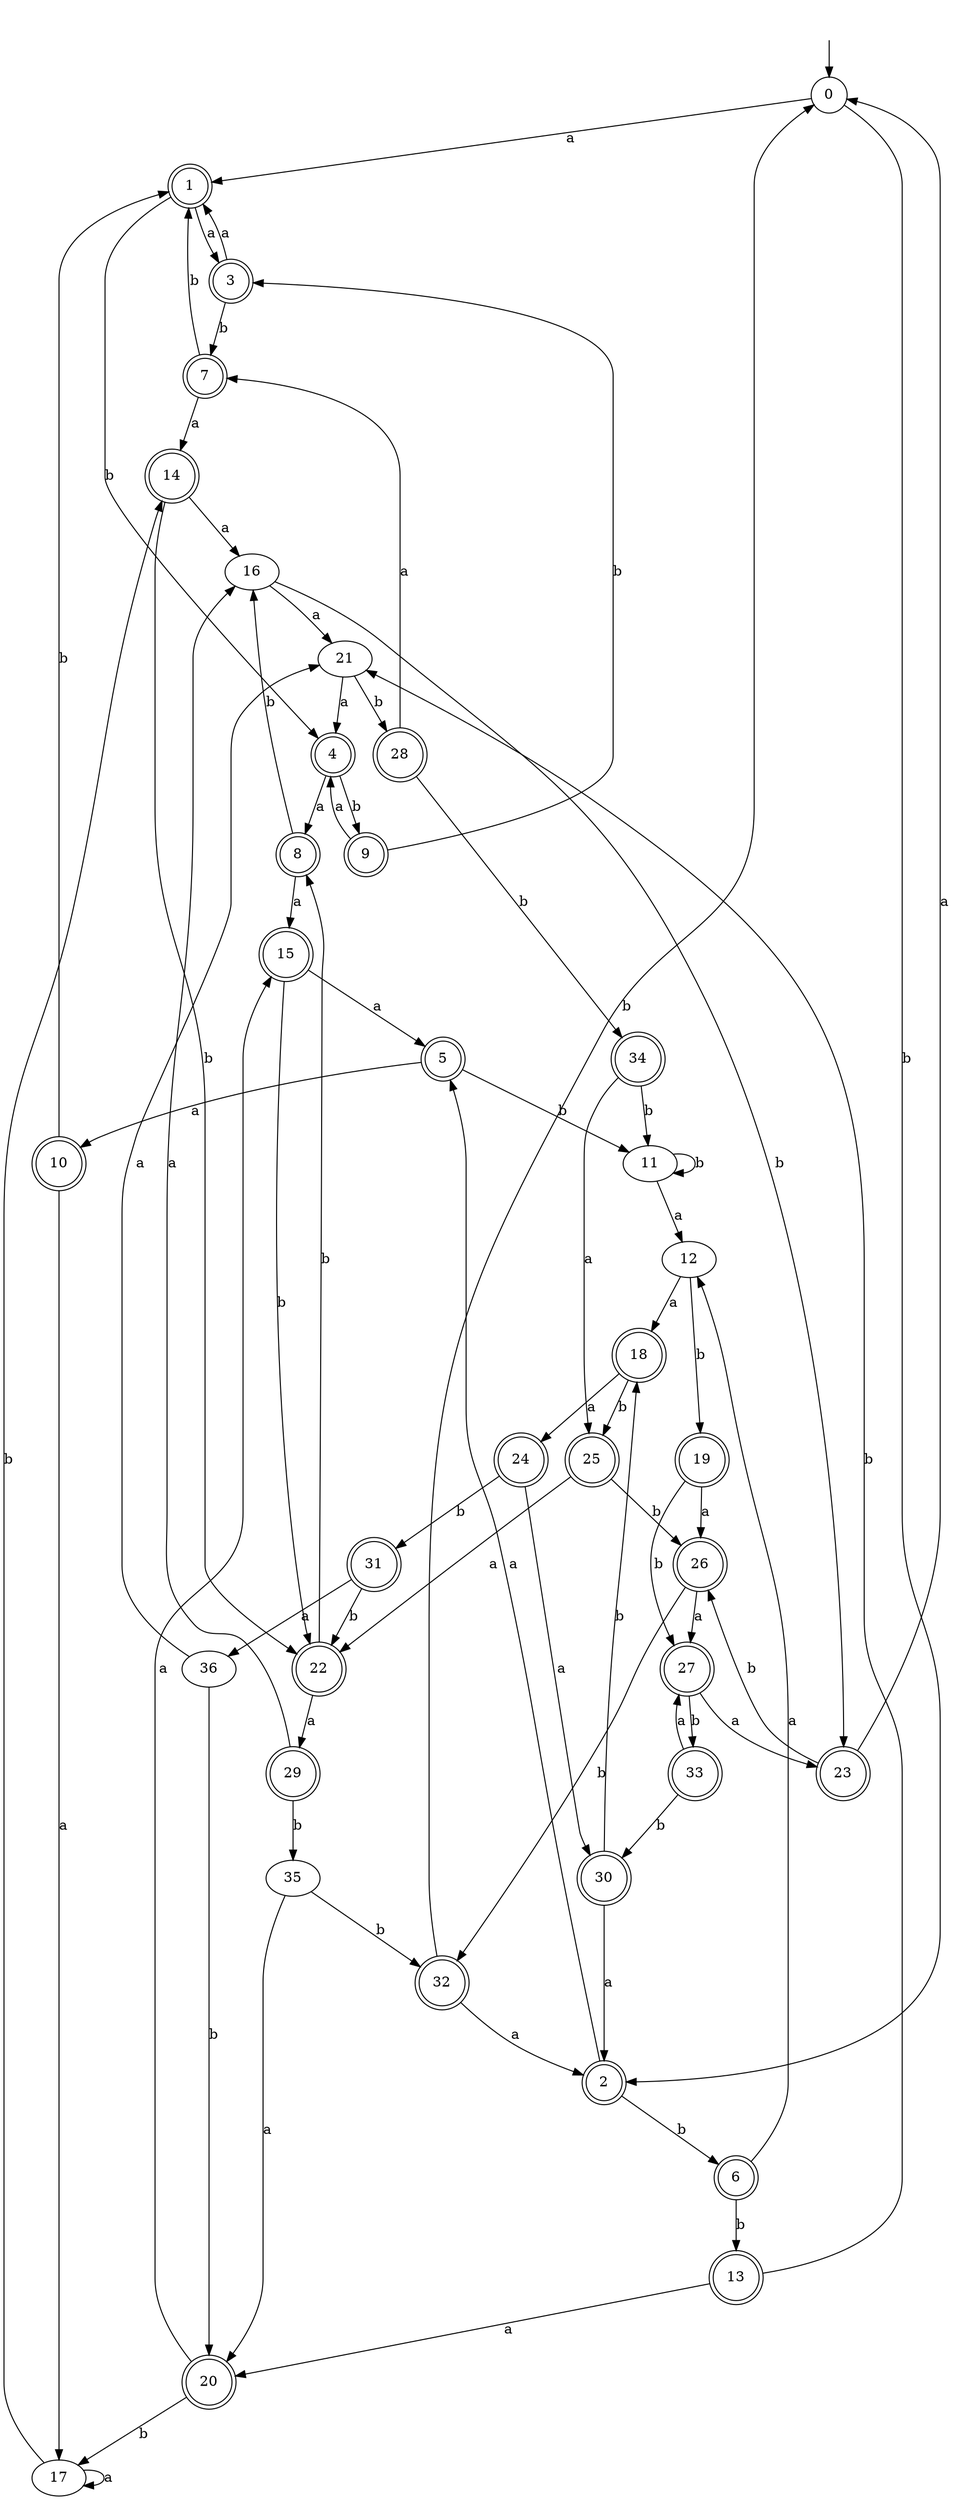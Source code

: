 digraph RandomDFA {
  __start0 [label="", shape=none];
  __start0 -> 0 [label=""];
  0 [shape=circle]
  0 -> 1 [label="a"]
  0 -> 2 [label="b"]
  1 [shape=doublecircle]
  1 -> 3 [label="a"]
  1 -> 4 [label="b"]
  2 [shape=doublecircle]
  2 -> 5 [label="a"]
  2 -> 6 [label="b"]
  3 [shape=doublecircle]
  3 -> 1 [label="a"]
  3 -> 7 [label="b"]
  4 [shape=doublecircle]
  4 -> 8 [label="a"]
  4 -> 9 [label="b"]
  5 [shape=doublecircle]
  5 -> 10 [label="a"]
  5 -> 11 [label="b"]
  6 [shape=doublecircle]
  6 -> 12 [label="a"]
  6 -> 13 [label="b"]
  7 [shape=doublecircle]
  7 -> 14 [label="a"]
  7 -> 1 [label="b"]
  8 [shape=doublecircle]
  8 -> 15 [label="a"]
  8 -> 16 [label="b"]
  9 [shape=doublecircle]
  9 -> 4 [label="a"]
  9 -> 3 [label="b"]
  10 [shape=doublecircle]
  10 -> 17 [label="a"]
  10 -> 1 [label="b"]
  11
  11 -> 12 [label="a"]
  11 -> 11 [label="b"]
  12
  12 -> 18 [label="a"]
  12 -> 19 [label="b"]
  13 [shape=doublecircle]
  13 -> 20 [label="a"]
  13 -> 21 [label="b"]
  14 [shape=doublecircle]
  14 -> 16 [label="a"]
  14 -> 22 [label="b"]
  15 [shape=doublecircle]
  15 -> 5 [label="a"]
  15 -> 22 [label="b"]
  16
  16 -> 21 [label="a"]
  16 -> 23 [label="b"]
  17
  17 -> 17 [label="a"]
  17 -> 14 [label="b"]
  18 [shape=doublecircle]
  18 -> 24 [label="a"]
  18 -> 25 [label="b"]
  19 [shape=doublecircle]
  19 -> 26 [label="a"]
  19 -> 27 [label="b"]
  20 [shape=doublecircle]
  20 -> 15 [label="a"]
  20 -> 17 [label="b"]
  21
  21 -> 4 [label="a"]
  21 -> 28 [label="b"]
  22 [shape=doublecircle]
  22 -> 29 [label="a"]
  22 -> 8 [label="b"]
  23 [shape=doublecircle]
  23 -> 0 [label="a"]
  23 -> 26 [label="b"]
  24 [shape=doublecircle]
  24 -> 30 [label="a"]
  24 -> 31 [label="b"]
  25 [shape=doublecircle]
  25 -> 22 [label="a"]
  25 -> 26 [label="b"]
  26 [shape=doublecircle]
  26 -> 27 [label="a"]
  26 -> 32 [label="b"]
  27 [shape=doublecircle]
  27 -> 23 [label="a"]
  27 -> 33 [label="b"]
  28 [shape=doublecircle]
  28 -> 7 [label="a"]
  28 -> 34 [label="b"]
  29 [shape=doublecircle]
  29 -> 16 [label="a"]
  29 -> 35 [label="b"]
  30 [shape=doublecircle]
  30 -> 2 [label="a"]
  30 -> 18 [label="b"]
  31 [shape=doublecircle]
  31 -> 36 [label="a"]
  31 -> 22 [label="b"]
  32 [shape=doublecircle]
  32 -> 2 [label="a"]
  32 -> 0 [label="b"]
  33 [shape=doublecircle]
  33 -> 27 [label="a"]
  33 -> 30 [label="b"]
  34 [shape=doublecircle]
  34 -> 25 [label="a"]
  34 -> 11 [label="b"]
  35
  35 -> 20 [label="a"]
  35 -> 32 [label="b"]
  36
  36 -> 21 [label="a"]
  36 -> 20 [label="b"]
}

